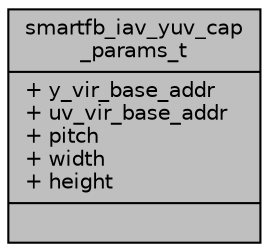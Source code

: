 digraph "smartfb_iav_yuv_cap_params_t"
{
 // INTERACTIVE_SVG=YES
 // LATEX_PDF_SIZE
  bgcolor="transparent";
  edge [fontname="Helvetica",fontsize="10",labelfontname="Helvetica",labelfontsize="10"];
  node [fontname="Helvetica",fontsize="10",shape=record];
  Node1 [label="{smartfb_iav_yuv_cap\l_params_t\n|+ y_vir_base_addr\l+ uv_vir_base_addr\l+ pitch\l+ width\l+ height\l|}",height=0.2,width=0.4,color="black", fillcolor="grey75", style="filled", fontcolor="black",tooltip="Description of yuv parameters captured from iav."];
}
